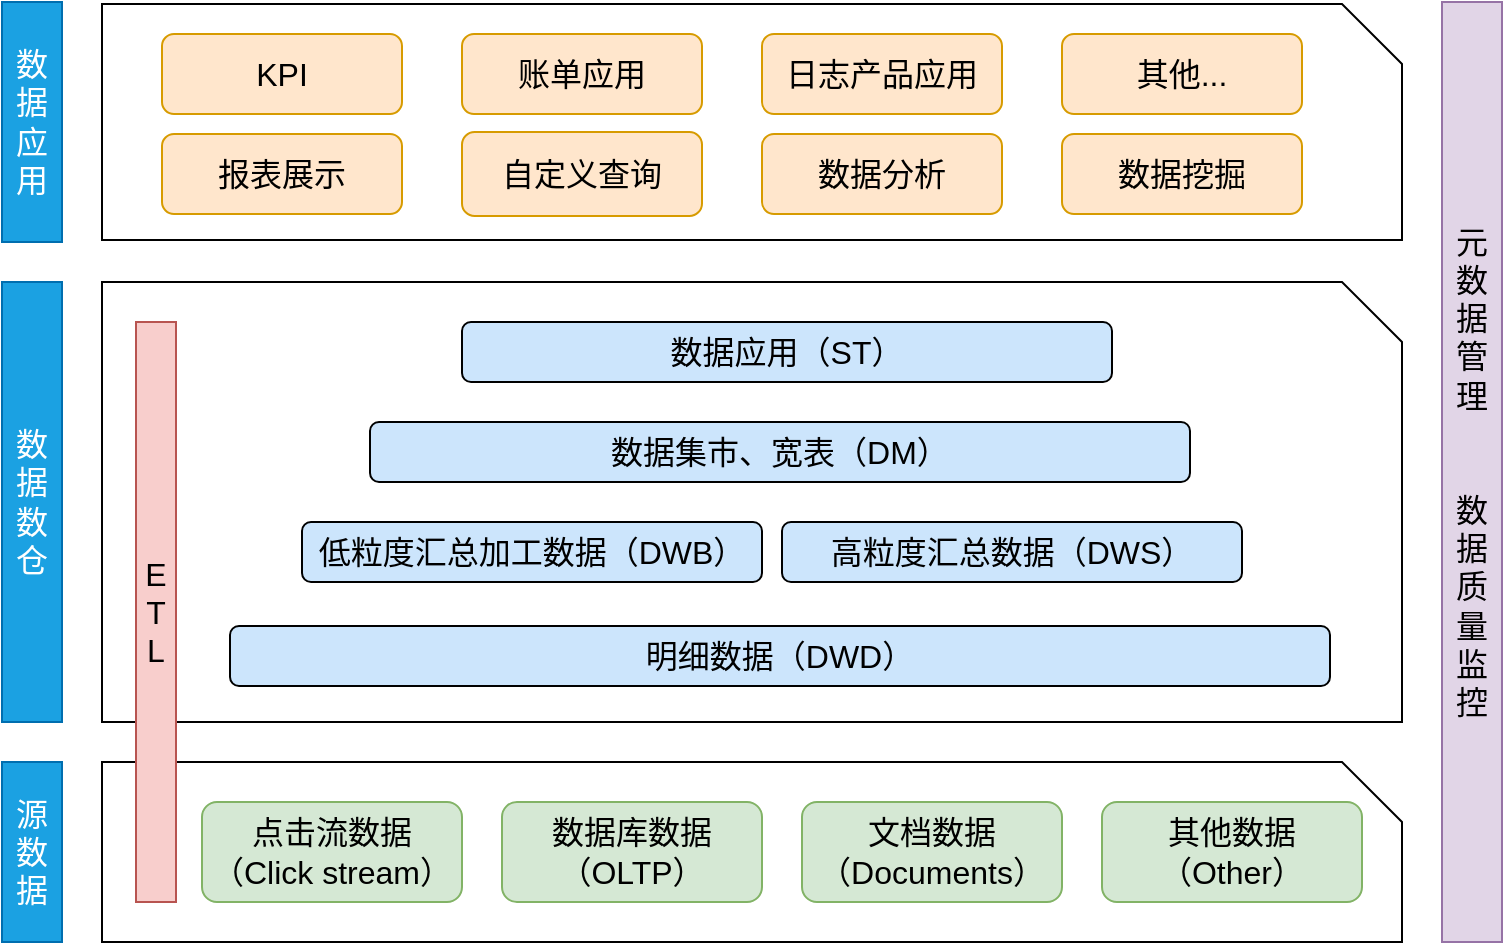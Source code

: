 <mxfile version="21.6.8" type="device">
  <diagram name="第 1 页" id="gMMrKiUO8MCmAVjW6DFG">
    <mxGraphModel dx="1418" dy="828" grid="1" gridSize="10" guides="1" tooltips="1" connect="1" arrows="1" fold="1" page="1" pageScale="1" pageWidth="827" pageHeight="1169" math="0" shadow="0">
      <root>
        <mxCell id="0" />
        <mxCell id="1" parent="0" />
        <mxCell id="ctNy-JADYYffZNzwEFvu-2" value="" style="shape=card;whiteSpace=wrap;html=1;direction=south;strokeColor=#000000;fontSize=16;" vertex="1" parent="1">
          <mxGeometry x="340" y="700" width="650" height="90" as="geometry" />
        </mxCell>
        <mxCell id="ctNy-JADYYffZNzwEFvu-3" value="&lt;font style=&quot;font-size: 16px;&quot;&gt;点击流数据&lt;br&gt;（Click stream）&lt;br&gt;&lt;/font&gt;" style="rounded=1;whiteSpace=wrap;html=1;movable=1;resizable=1;rotatable=1;deletable=1;editable=1;locked=0;connectable=1;fillColor=#d5e8d4;strokeColor=#82b366;fontSize=16;" vertex="1" parent="1">
          <mxGeometry x="390" y="720" width="130" height="50" as="geometry" />
        </mxCell>
        <mxCell id="ctNy-JADYYffZNzwEFvu-8" value="&lt;font style=&quot;font-size: 16px;&quot;&gt;元数据管理&lt;br&gt;&lt;br&gt;&lt;br&gt;数据质量监控&lt;br&gt;&lt;/font&gt;" style="text;html=1;strokeColor=#9673a6;fillColor=#e1d5e7;align=center;verticalAlign=middle;whiteSpace=wrap;rounded=0;fontSize=16;" vertex="1" parent="1">
          <mxGeometry x="1010" y="320" width="30" height="470" as="geometry" />
        </mxCell>
        <mxCell id="ctNy-JADYYffZNzwEFvu-16" value="" style="shape=card;whiteSpace=wrap;html=1;direction=south;strokeColor=#000000;fontSize=16;" vertex="1" parent="1">
          <mxGeometry x="340" y="460" width="650" height="220" as="geometry" />
        </mxCell>
        <mxCell id="ctNy-JADYYffZNzwEFvu-29" value="" style="shape=card;whiteSpace=wrap;html=1;direction=south;strokeColor=#000000;fontSize=16;" vertex="1" parent="1">
          <mxGeometry x="340" y="321" width="650" height="118" as="geometry" />
        </mxCell>
        <mxCell id="ctNy-JADYYffZNzwEFvu-30" value="&lt;span style=&quot;font-size: 16px;&quot;&gt;KPI&lt;/span&gt;" style="rounded=1;whiteSpace=wrap;html=1;movable=1;resizable=1;rotatable=1;deletable=1;editable=1;locked=0;connectable=1;fillColor=#ffe6cc;strokeColor=#d79b00;fontSize=16;" vertex="1" parent="1">
          <mxGeometry x="370" y="336" width="120" height="40" as="geometry" />
        </mxCell>
        <mxCell id="ctNy-JADYYffZNzwEFvu-53" value="&lt;font style=&quot;font-size: 16px;&quot;&gt;&lt;font style=&quot;font-size: 16px;&quot;&gt;源数据&lt;/font&gt;&lt;br style=&quot;font-size: 16px;&quot;&gt;&lt;/font&gt;" style="text;html=1;strokeColor=#006EAF;fillColor=#1ba1e2;align=center;verticalAlign=middle;whiteSpace=wrap;rounded=0;fontSize=16;fontColor=#ffffff;" vertex="1" parent="1">
          <mxGeometry x="290" y="700" width="30" height="90" as="geometry" />
        </mxCell>
        <mxCell id="ctNy-JADYYffZNzwEFvu-54" value="&lt;font style=&quot;font-size: 16px;&quot;&gt;数据数仓&lt;br style=&quot;font-size: 16px;&quot;&gt;&lt;/font&gt;" style="text;html=1;strokeColor=#006EAF;fillColor=#1ba1e2;align=center;verticalAlign=middle;whiteSpace=wrap;rounded=0;fontColor=#ffffff;fontSize=16;" vertex="1" parent="1">
          <mxGeometry x="290" y="460" width="30" height="220" as="geometry" />
        </mxCell>
        <mxCell id="ctNy-JADYYffZNzwEFvu-55" value="&lt;font style=&quot;font-size: 16px;&quot;&gt;数据&lt;br style=&quot;font-size: 16px;&quot;&gt;应用&lt;br style=&quot;font-size: 16px;&quot;&gt;&lt;/font&gt;" style="text;html=1;align=center;verticalAlign=middle;whiteSpace=wrap;rounded=0;fontSize=16;fillColor=#1ba1e2;strokeColor=#006EAF;fontColor=#ffffff;" vertex="1" parent="1">
          <mxGeometry x="290" y="320" width="30" height="120" as="geometry" />
        </mxCell>
        <mxCell id="ctNy-JADYYffZNzwEFvu-64" value="&lt;font style=&quot;font-size: 16px;&quot;&gt;数据应用（ST）&lt;/font&gt;" style="rounded=1;whiteSpace=wrap;html=1;fillColor=#cce5fc;strokeColor=#000000;fontSize=16;" vertex="1" parent="1">
          <mxGeometry x="520" y="480" width="325" height="30" as="geometry" />
        </mxCell>
        <mxCell id="ctNy-JADYYffZNzwEFvu-81" value="&lt;font style=&quot;font-size: 16px;&quot;&gt;数据库数据&lt;br&gt;（OLTP）&lt;br&gt;&lt;/font&gt;" style="rounded=1;whiteSpace=wrap;html=1;movable=1;resizable=1;rotatable=1;deletable=1;editable=1;locked=0;connectable=1;fillColor=#d5e8d4;strokeColor=#82b366;fontSize=16;" vertex="1" parent="1">
          <mxGeometry x="540" y="720" width="130" height="50" as="geometry" />
        </mxCell>
        <mxCell id="ctNy-JADYYffZNzwEFvu-82" value="&lt;font style=&quot;font-size: 16px;&quot;&gt;文档数据&lt;br&gt;（Documents）&lt;br&gt;&lt;/font&gt;" style="rounded=1;whiteSpace=wrap;html=1;movable=1;resizable=1;rotatable=1;deletable=1;editable=1;locked=0;connectable=1;fillColor=#d5e8d4;strokeColor=#82b366;fontSize=16;" vertex="1" parent="1">
          <mxGeometry x="690" y="720" width="130" height="50" as="geometry" />
        </mxCell>
        <mxCell id="ctNy-JADYYffZNzwEFvu-83" value="&lt;font style=&quot;font-size: 16px;&quot;&gt;其他数据&lt;br&gt;（Other）&lt;br&gt;&lt;/font&gt;" style="rounded=1;whiteSpace=wrap;html=1;movable=1;resizable=1;rotatable=1;deletable=1;editable=1;locked=0;connectable=1;fillColor=#d5e8d4;strokeColor=#82b366;fontSize=16;" vertex="1" parent="1">
          <mxGeometry x="840" y="720" width="130" height="50" as="geometry" />
        </mxCell>
        <mxCell id="ctNy-JADYYffZNzwEFvu-86" value="&lt;font style=&quot;font-size: 16px;&quot;&gt;高粒度汇总数据（DWS）&lt;/font&gt;" style="rounded=1;whiteSpace=wrap;html=1;fillColor=#cce5fc;strokeColor=#000000;fontSize=16;" vertex="1" parent="1">
          <mxGeometry x="680" y="580" width="230" height="30" as="geometry" />
        </mxCell>
        <mxCell id="ctNy-JADYYffZNzwEFvu-87" value="&lt;font style=&quot;font-size: 16px;&quot;&gt;低粒度汇总加工数据（DWB）&lt;/font&gt;" style="rounded=1;whiteSpace=wrap;html=1;fillColor=#cce5fc;strokeColor=#000000;fontSize=16;" vertex="1" parent="1">
          <mxGeometry x="440" y="580" width="230" height="30" as="geometry" />
        </mxCell>
        <mxCell id="ctNy-JADYYffZNzwEFvu-88" value="明细数据（DWD）" style="rounded=1;whiteSpace=wrap;html=1;fillColor=#cce5fc;strokeColor=#000000;fontSize=16;" vertex="1" parent="1">
          <mxGeometry x="404" y="632" width="550" height="30" as="geometry" />
        </mxCell>
        <mxCell id="ctNy-JADYYffZNzwEFvu-89" value="&lt;font style=&quot;font-size: 16px;&quot;&gt;数据集市、宽表（DM）&lt;/font&gt;" style="rounded=1;whiteSpace=wrap;html=1;fillColor=#cce5fc;strokeColor=#000000;fontSize=16;" vertex="1" parent="1">
          <mxGeometry x="474" y="530" width="410" height="30" as="geometry" />
        </mxCell>
        <mxCell id="ctNy-JADYYffZNzwEFvu-91" value="报表展示" style="rounded=1;whiteSpace=wrap;html=1;movable=1;resizable=1;rotatable=1;deletable=1;editable=1;locked=0;connectable=1;fillColor=#ffe6cc;strokeColor=#d79b00;fontSize=16;" vertex="1" parent="1">
          <mxGeometry x="370" y="386" width="120" height="40" as="geometry" />
        </mxCell>
        <mxCell id="ctNy-JADYYffZNzwEFvu-92" value="&lt;span style=&quot;font-size: 16px;&quot;&gt;账单应用&lt;/span&gt;" style="rounded=1;whiteSpace=wrap;html=1;movable=1;resizable=1;rotatable=1;deletable=1;editable=1;locked=0;connectable=1;fillColor=#ffe6cc;strokeColor=#d79b00;fontSize=16;" vertex="1" parent="1">
          <mxGeometry x="520" y="336" width="120" height="40" as="geometry" />
        </mxCell>
        <mxCell id="ctNy-JADYYffZNzwEFvu-93" value="日志产品应用" style="rounded=1;whiteSpace=wrap;html=1;movable=1;resizable=1;rotatable=1;deletable=1;editable=1;locked=0;connectable=1;fillColor=#ffe6cc;strokeColor=#d79b00;fontSize=16;" vertex="1" parent="1">
          <mxGeometry x="670" y="336" width="120" height="40" as="geometry" />
        </mxCell>
        <mxCell id="ctNy-JADYYffZNzwEFvu-94" value="&lt;span style=&quot;font-size: 16px;&quot;&gt;其他...&lt;/span&gt;" style="rounded=1;whiteSpace=wrap;html=1;movable=1;resizable=1;rotatable=1;deletable=1;editable=1;locked=0;connectable=1;fillColor=#ffe6cc;strokeColor=#d79b00;fontSize=16;" vertex="1" parent="1">
          <mxGeometry x="820" y="336" width="120" height="40" as="geometry" />
        </mxCell>
        <mxCell id="ctNy-JADYYffZNzwEFvu-95" value="自定义查询" style="rounded=1;whiteSpace=wrap;html=1;movable=1;resizable=1;rotatable=1;deletable=1;editable=1;locked=0;connectable=1;fillColor=#ffe6cc;strokeColor=#d79b00;fontSize=16;" vertex="1" parent="1">
          <mxGeometry x="520" y="385" width="120" height="42" as="geometry" />
        </mxCell>
        <mxCell id="ctNy-JADYYffZNzwEFvu-96" value="&lt;span style=&quot;font-size: 16px;&quot;&gt;数据分析&lt;/span&gt;" style="rounded=1;whiteSpace=wrap;html=1;movable=1;resizable=1;rotatable=1;deletable=1;editable=1;locked=0;connectable=1;fillColor=#ffe6cc;strokeColor=#d79b00;fontSize=16;" vertex="1" parent="1">
          <mxGeometry x="670" y="386" width="120" height="40" as="geometry" />
        </mxCell>
        <mxCell id="ctNy-JADYYffZNzwEFvu-97" value="&lt;span style=&quot;font-size: 16px;&quot;&gt;数据挖掘&lt;/span&gt;" style="rounded=1;whiteSpace=wrap;html=1;movable=1;resizable=1;rotatable=1;deletable=1;editable=1;locked=0;connectable=1;fillColor=#ffe6cc;strokeColor=#d79b00;fontSize=16;" vertex="1" parent="1">
          <mxGeometry x="820" y="386" width="120" height="40" as="geometry" />
        </mxCell>
        <mxCell id="ctNy-JADYYffZNzwEFvu-106" value="&lt;font style=&quot;font-size: 16px;&quot;&gt;E&lt;br&gt;T&lt;br&gt;L&lt;br&gt;&lt;/font&gt;" style="text;html=1;strokeColor=#b85450;fillColor=#f8cecc;align=center;verticalAlign=middle;whiteSpace=wrap;rounded=0;fontSize=16;" vertex="1" parent="1">
          <mxGeometry x="357" y="480" width="20" height="290" as="geometry" />
        </mxCell>
      </root>
    </mxGraphModel>
  </diagram>
</mxfile>
